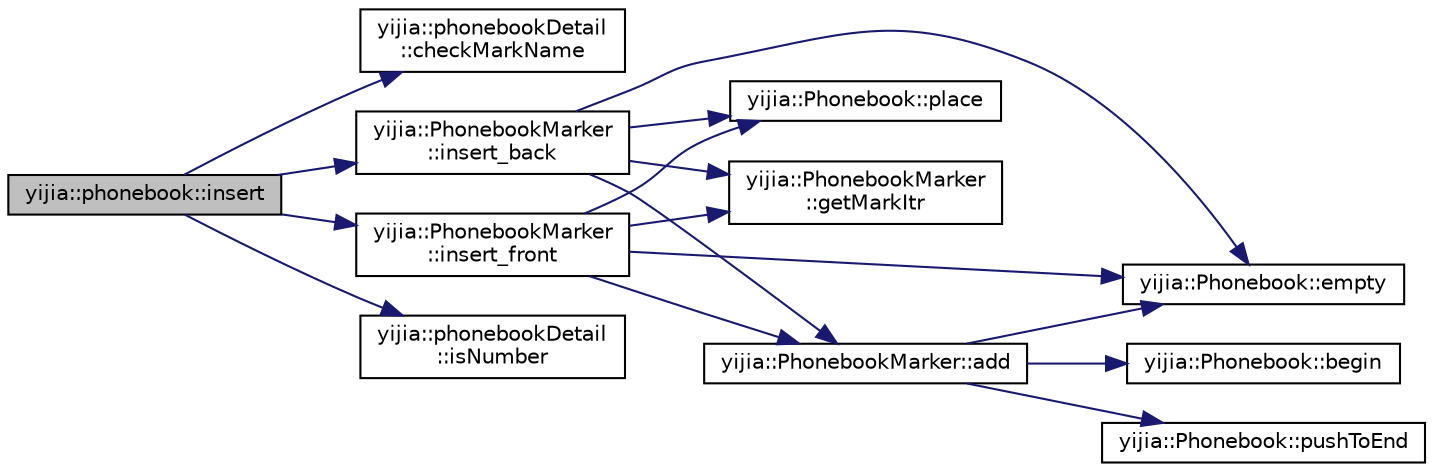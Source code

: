digraph "yijia::phonebook::insert"
{
 // LATEX_PDF_SIZE
  edge [fontname="Helvetica",fontsize="10",labelfontname="Helvetica",labelfontsize="10"];
  node [fontname="Helvetica",fontsize="10",shape=record];
  rankdir="LR";
  Node1 [label="yijia::phonebook::insert",height=0.2,width=0.4,color="black", fillcolor="grey75", style="filled", fontcolor="black",tooltip=" "];
  Node1 -> Node2 [color="midnightblue",fontsize="10",style="solid",fontname="Helvetica"];
  Node2 [label="yijia::phonebookDetail\l::checkMarkName",height=0.2,width=0.4,color="black", fillcolor="white", style="filled",URL="$namespaceyijia_1_1phonebook_detail.html#ab347a5e5be9500ae1ad71f9309dbbffd",tooltip=" "];
  Node1 -> Node3 [color="midnightblue",fontsize="10",style="solid",fontname="Helvetica"];
  Node3 [label="yijia::PhonebookMarker\l::insert_back",height=0.2,width=0.4,color="black", fillcolor="white", style="filled",URL="$classyijia_1_1_phonebook_marker.html#aab8a806d631ab46c346c2a608ccb7e49",tooltip=" "];
  Node3 -> Node4 [color="midnightblue",fontsize="10",style="solid",fontname="Helvetica"];
  Node4 [label="yijia::PhonebookMarker::add",height=0.2,width=0.4,color="black", fillcolor="white", style="filled",URL="$classyijia_1_1_phonebook_marker.html#abd9fc369849fa1821b0ed12410890597",tooltip=" "];
  Node4 -> Node5 [color="midnightblue",fontsize="10",style="solid",fontname="Helvetica"];
  Node5 [label="yijia::Phonebook::begin",height=0.2,width=0.4,color="black", fillcolor="white", style="filled",URL="$classyijia_1_1_phonebook.html#a4951b3547a04c0119b61c717a36d7ba4",tooltip=" "];
  Node4 -> Node6 [color="midnightblue",fontsize="10",style="solid",fontname="Helvetica"];
  Node6 [label="yijia::Phonebook::empty",height=0.2,width=0.4,color="black", fillcolor="white", style="filled",URL="$classyijia_1_1_phonebook.html#adbd43ab0ae1645f6a452967599fd7674",tooltip=" "];
  Node4 -> Node7 [color="midnightblue",fontsize="10",style="solid",fontname="Helvetica"];
  Node7 [label="yijia::Phonebook::pushToEnd",height=0.2,width=0.4,color="black", fillcolor="white", style="filled",URL="$classyijia_1_1_phonebook.html#a4bfc696667d505639e737617c02a3318",tooltip=" "];
  Node3 -> Node6 [color="midnightblue",fontsize="10",style="solid",fontname="Helvetica"];
  Node3 -> Node8 [color="midnightblue",fontsize="10",style="solid",fontname="Helvetica"];
  Node8 [label="yijia::PhonebookMarker\l::getMarkItr",height=0.2,width=0.4,color="black", fillcolor="white", style="filled",URL="$classyijia_1_1_phonebook_marker.html#a198995d5615c29162c7edc948781319a",tooltip=" "];
  Node3 -> Node9 [color="midnightblue",fontsize="10",style="solid",fontname="Helvetica"];
  Node9 [label="yijia::Phonebook::place",height=0.2,width=0.4,color="black", fillcolor="white", style="filled",URL="$classyijia_1_1_phonebook.html#aec54fa158d605a03b7105c5da5afa7af",tooltip=" "];
  Node1 -> Node10 [color="midnightblue",fontsize="10",style="solid",fontname="Helvetica"];
  Node10 [label="yijia::PhonebookMarker\l::insert_front",height=0.2,width=0.4,color="black", fillcolor="white", style="filled",URL="$classyijia_1_1_phonebook_marker.html#a155b3a54c63a240ecdd6b3d9850e16ee",tooltip=" "];
  Node10 -> Node4 [color="midnightblue",fontsize="10",style="solid",fontname="Helvetica"];
  Node10 -> Node6 [color="midnightblue",fontsize="10",style="solid",fontname="Helvetica"];
  Node10 -> Node8 [color="midnightblue",fontsize="10",style="solid",fontname="Helvetica"];
  Node10 -> Node9 [color="midnightblue",fontsize="10",style="solid",fontname="Helvetica"];
  Node1 -> Node11 [color="midnightblue",fontsize="10",style="solid",fontname="Helvetica"];
  Node11 [label="yijia::phonebookDetail\l::isNumber",height=0.2,width=0.4,color="black", fillcolor="white", style="filled",URL="$namespaceyijia_1_1phonebook_detail.html#ab236ac7999e73df697f1cb7cae14d773",tooltip=" "];
}
